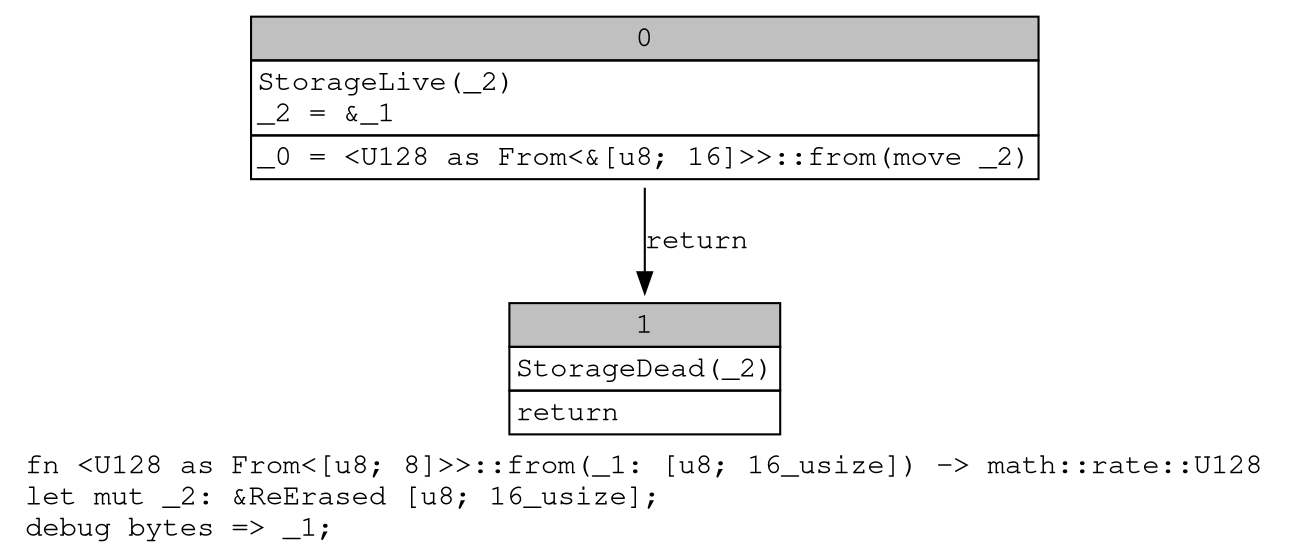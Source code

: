 digraph Mir_0_1422 {
    graph [fontname="Courier, monospace"];
    node [fontname="Courier, monospace"];
    edge [fontname="Courier, monospace"];
    label=<fn &lt;U128 as From&lt;[u8; 8]&gt;&gt;::from(_1: [u8; 16_usize]) -&gt; math::rate::U128<br align="left"/>let mut _2: &amp;ReErased [u8; 16_usize];<br align="left"/>debug bytes =&gt; _1;<br align="left"/>>;
    bb0__0_1422 [shape="none", label=<<table border="0" cellborder="1" cellspacing="0"><tr><td bgcolor="gray" align="center" colspan="1">0</td></tr><tr><td align="left" balign="left">StorageLive(_2)<br/>_2 = &amp;_1<br/></td></tr><tr><td align="left">_0 = &lt;U128 as From&lt;&amp;[u8; 16]&gt;&gt;::from(move _2)</td></tr></table>>];
    bb1__0_1422 [shape="none", label=<<table border="0" cellborder="1" cellspacing="0"><tr><td bgcolor="gray" align="center" colspan="1">1</td></tr><tr><td align="left" balign="left">StorageDead(_2)<br/></td></tr><tr><td align="left">return</td></tr></table>>];
    bb0__0_1422 -> bb1__0_1422 [label="return"];
}
